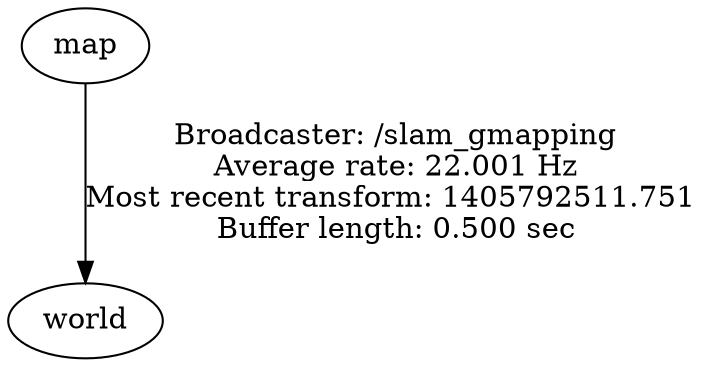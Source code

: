 digraph G {
"map" -> "world"[label="Broadcaster: /slam_gmapping\nAverage rate: 22.001 Hz\nMost recent transform: 1405792511.751 \nBuffer length: 0.500 sec\n"];
}